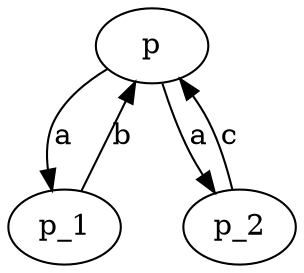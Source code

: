 digraph LTSP {
    p -> p_1 [label="a"];
    p -> p_2 [label="a"];
    p_1 -> p [label="b"];
    p_2 -> p [label="c"];
}